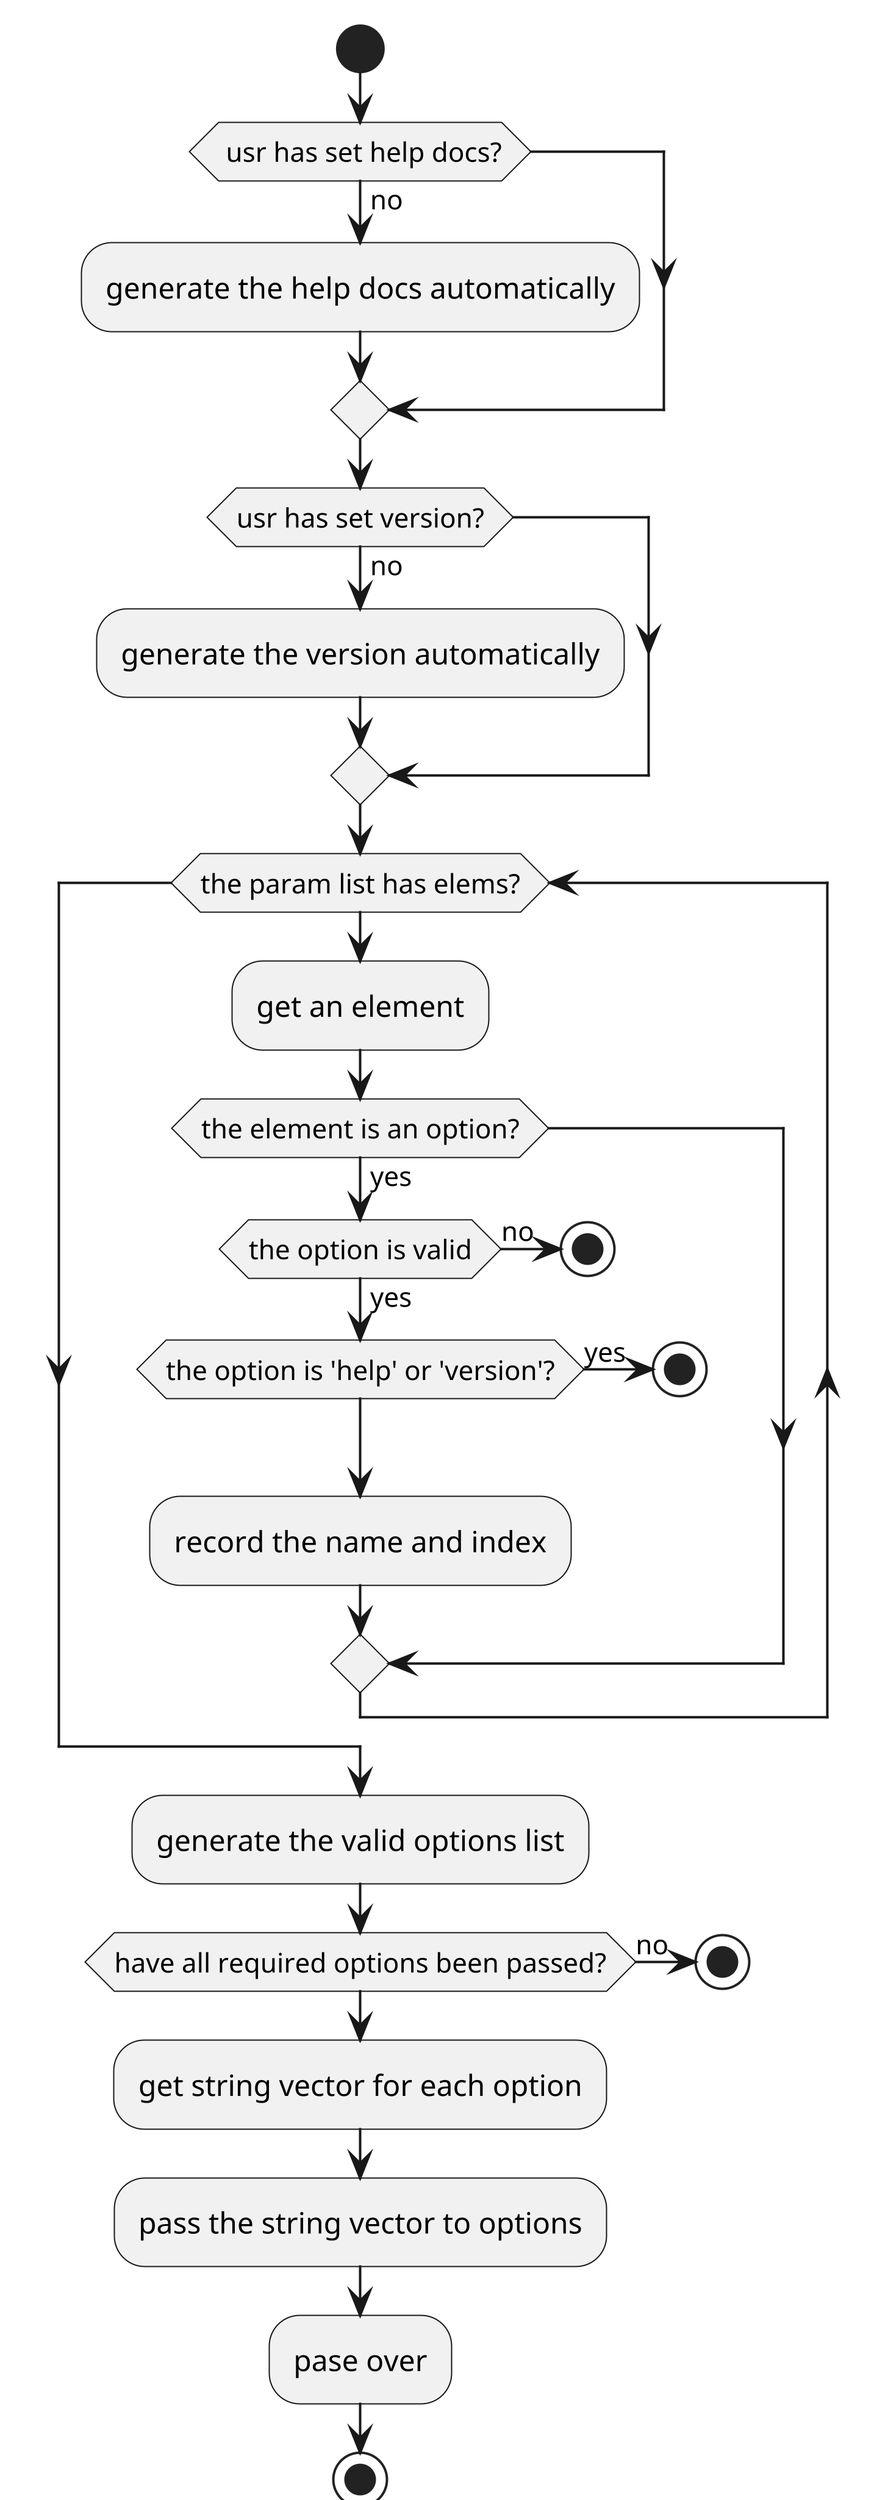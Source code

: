 @startuml parser
skinparam DefaultFontName "Ubuntu Mono"

scale 20

start

if( usr has set help docs?) then (no)
    :generate the help docs automatically;
endif

if(usr has set version?) then (no)
    :generate the version automatically;
endif

while(the param list has elems?)
    :get an element;
    if(the element is an option?) then (yes)
        if(the option is valid) then(yes)
            if(the option is 'help' or 'version'?) then(yes)
                stop
            endif
            :record the name and index;
        else (no)
            stop
        endif
    endif
endwhile

:generate the valid options list;

if(have all required options been passed?) then(no)
    stop
endif

:get string vector for each option;
:pass the string vector to options;
:pase over;
stop

@enduml